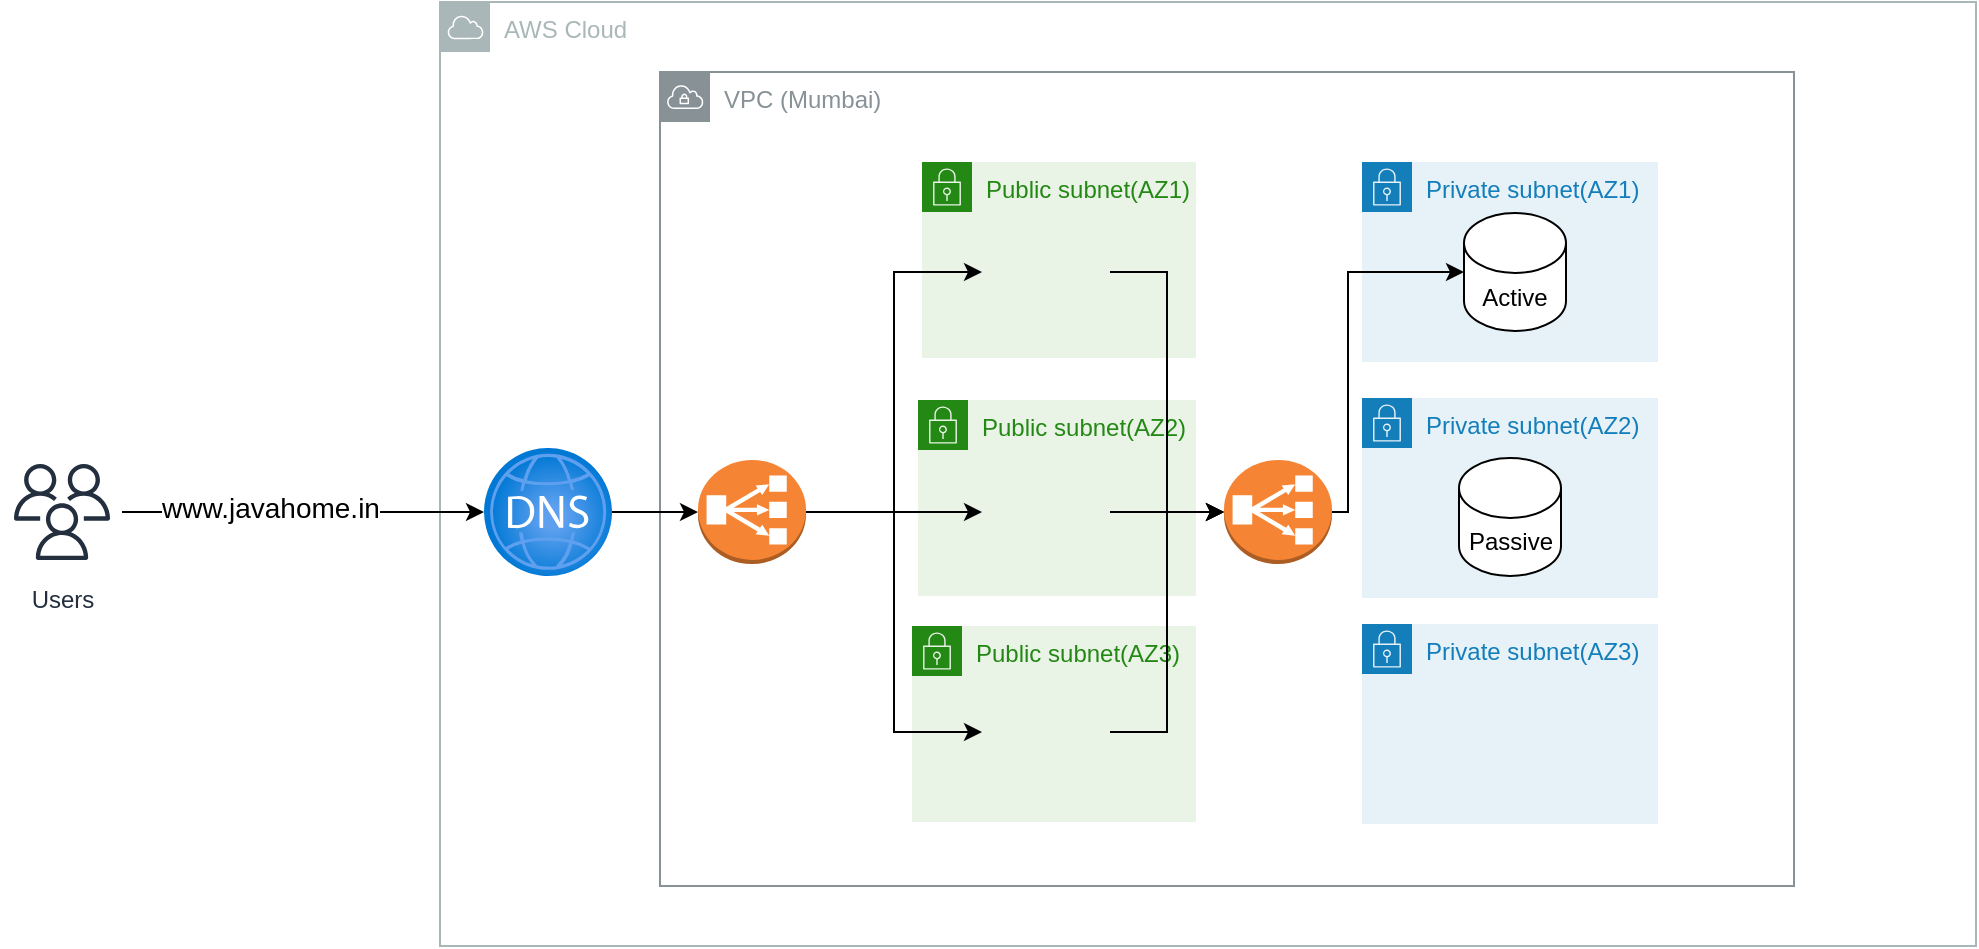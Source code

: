 <mxfile version="15.0.6" type="device"><diagram id="mGABLmeEbQuLott-PdGM" name="Page-1"><mxGraphModel dx="1586" dy="589" grid="0" gridSize="10" guides="1" tooltips="1" connect="1" arrows="1" fold="1" page="0" pageScale="1" pageWidth="827" pageHeight="1169" math="0" shadow="0"><root><mxCell id="0"/><mxCell id="1" parent="0"/><mxCell id="qlp9-ttXKYvfjvt2d7zm-8" value="AWS Cloud" style="outlineConnect=0;gradientColor=none;html=1;whiteSpace=wrap;fontSize=12;fontStyle=0;shape=mxgraph.aws4.group;grIcon=mxgraph.aws4.group_aws_cloud;strokeColor=#AAB7B8;fillColor=none;verticalAlign=top;align=left;spacingLeft=30;fontColor=#AAB7B8;dashed=0;" vertex="1" parent="1"><mxGeometry x="63" y="5" width="768" height="472" as="geometry"/></mxCell><mxCell id="qlp9-ttXKYvfjvt2d7zm-1" value="VPC (Mumbai)" style="outlineConnect=0;gradientColor=none;html=1;whiteSpace=wrap;fontSize=12;fontStyle=0;shape=mxgraph.aws4.group;grIcon=mxgraph.aws4.group_vpc;strokeColor=#879196;fillColor=none;verticalAlign=top;align=left;spacingLeft=30;fontColor=#879196;dashed=0;" vertex="1" parent="1"><mxGeometry x="173" y="40" width="567" height="407" as="geometry"/></mxCell><mxCell id="qlp9-ttXKYvfjvt2d7zm-2" value="Private subnet(AZ1)" style="points=[[0,0],[0.25,0],[0.5,0],[0.75,0],[1,0],[1,0.25],[1,0.5],[1,0.75],[1,1],[0.75,1],[0.5,1],[0.25,1],[0,1],[0,0.75],[0,0.5],[0,0.25]];outlineConnect=0;gradientColor=none;html=1;whiteSpace=wrap;fontSize=12;fontStyle=0;shape=mxgraph.aws4.group;grIcon=mxgraph.aws4.group_security_group;grStroke=0;strokeColor=#147EBA;fillColor=#E6F2F8;verticalAlign=top;align=left;spacingLeft=30;fontColor=#147EBA;dashed=0;" vertex="1" parent="1"><mxGeometry x="524" y="85" width="148" height="100" as="geometry"/></mxCell><mxCell id="qlp9-ttXKYvfjvt2d7zm-3" value="Private subnet(AZ2)" style="points=[[0,0],[0.25,0],[0.5,0],[0.75,0],[1,0],[1,0.25],[1,0.5],[1,0.75],[1,1],[0.75,1],[0.5,1],[0.25,1],[0,1],[0,0.75],[0,0.5],[0,0.25]];outlineConnect=0;gradientColor=none;html=1;whiteSpace=wrap;fontSize=12;fontStyle=0;shape=mxgraph.aws4.group;grIcon=mxgraph.aws4.group_security_group;grStroke=0;strokeColor=#147EBA;fillColor=#E6F2F8;verticalAlign=top;align=left;spacingLeft=30;fontColor=#147EBA;dashed=0;" vertex="1" parent="1"><mxGeometry x="524" y="203" width="148" height="100" as="geometry"/></mxCell><mxCell id="qlp9-ttXKYvfjvt2d7zm-4" value="Private subnet(AZ3)" style="points=[[0,0],[0.25,0],[0.5,0],[0.75,0],[1,0],[1,0.25],[1,0.5],[1,0.75],[1,1],[0.75,1],[0.5,1],[0.25,1],[0,1],[0,0.75],[0,0.5],[0,0.25]];outlineConnect=0;gradientColor=none;html=1;whiteSpace=wrap;fontSize=12;fontStyle=0;shape=mxgraph.aws4.group;grIcon=mxgraph.aws4.group_security_group;grStroke=0;strokeColor=#147EBA;fillColor=#E6F2F8;verticalAlign=top;align=left;spacingLeft=30;fontColor=#147EBA;dashed=0;" vertex="1" parent="1"><mxGeometry x="524" y="316" width="148" height="100" as="geometry"/></mxCell><mxCell id="qlp9-ttXKYvfjvt2d7zm-5" value="Public subnet(AZ1)" style="points=[[0,0],[0.25,0],[0.5,0],[0.75,0],[1,0],[1,0.25],[1,0.5],[1,0.75],[1,1],[0.75,1],[0.5,1],[0.25,1],[0,1],[0,0.75],[0,0.5],[0,0.25]];outlineConnect=0;gradientColor=none;html=1;whiteSpace=wrap;fontSize=12;fontStyle=0;shape=mxgraph.aws4.group;grIcon=mxgraph.aws4.group_security_group;grStroke=0;strokeColor=#248814;fillColor=#E9F3E6;verticalAlign=top;align=left;spacingLeft=30;fontColor=#248814;dashed=0;" vertex="1" parent="1"><mxGeometry x="304" y="85" width="137" height="98" as="geometry"/></mxCell><mxCell id="qlp9-ttXKYvfjvt2d7zm-6" value="Public subnet(AZ2)" style="points=[[0,0],[0.25,0],[0.5,0],[0.75,0],[1,0],[1,0.25],[1,0.5],[1,0.75],[1,1],[0.75,1],[0.5,1],[0.25,1],[0,1],[0,0.75],[0,0.5],[0,0.25]];outlineConnect=0;gradientColor=none;html=1;whiteSpace=wrap;fontSize=12;fontStyle=0;shape=mxgraph.aws4.group;grIcon=mxgraph.aws4.group_security_group;grStroke=0;strokeColor=#248814;fillColor=#E9F3E6;verticalAlign=top;align=left;spacingLeft=30;fontColor=#248814;dashed=0;" vertex="1" parent="1"><mxGeometry x="302" y="204" width="139" height="98" as="geometry"/></mxCell><mxCell id="qlp9-ttXKYvfjvt2d7zm-7" value="Public subnet(AZ3)" style="points=[[0,0],[0.25,0],[0.5,0],[0.75,0],[1,0],[1,0.25],[1,0.5],[1,0.75],[1,1],[0.75,1],[0.5,1],[0.25,1],[0,1],[0,0.75],[0,0.5],[0,0.25]];outlineConnect=0;gradientColor=none;html=1;whiteSpace=wrap;fontSize=12;fontStyle=0;shape=mxgraph.aws4.group;grIcon=mxgraph.aws4.group_security_group;grStroke=0;strokeColor=#248814;fillColor=#E9F3E6;verticalAlign=top;align=left;spacingLeft=30;fontColor=#248814;dashed=0;" vertex="1" parent="1"><mxGeometry x="299" y="317" width="142" height="98" as="geometry"/></mxCell><mxCell id="qlp9-ttXKYvfjvt2d7zm-29" style="edgeStyle=orthogonalEdgeStyle;rounded=0;orthogonalLoop=1;jettySize=auto;html=1;exitX=1;exitY=0.5;exitDx=0;exitDy=0;entryX=0;entryY=0.5;entryDx=0;entryDy=0;entryPerimeter=0;" edge="1" parent="1" source="qlp9-ttXKYvfjvt2d7zm-9" target="qlp9-ttXKYvfjvt2d7zm-26"><mxGeometry relative="1" as="geometry"/></mxCell><mxCell id="qlp9-ttXKYvfjvt2d7zm-9" value="" style="shape=image;html=1;verticalAlign=top;verticalLabelPosition=bottom;labelBackgroundColor=#ffffff;imageAspect=0;aspect=fixed;image=https://cdn2.iconfinder.com/data/icons/amazon-aws-stencils/100/Compute__Networking_copy_Amazon_EC2_Instance-128.png" vertex="1" parent="1"><mxGeometry x="334" y="108" width="64" height="64" as="geometry"/></mxCell><mxCell id="qlp9-ttXKYvfjvt2d7zm-27" style="edgeStyle=orthogonalEdgeStyle;rounded=0;orthogonalLoop=1;jettySize=auto;html=1;exitX=1;exitY=0.5;exitDx=0;exitDy=0;entryX=0;entryY=0.5;entryDx=0;entryDy=0;entryPerimeter=0;" edge="1" parent="1" source="qlp9-ttXKYvfjvt2d7zm-10" target="qlp9-ttXKYvfjvt2d7zm-26"><mxGeometry relative="1" as="geometry"/></mxCell><mxCell id="qlp9-ttXKYvfjvt2d7zm-10" value="" style="shape=image;html=1;verticalAlign=top;verticalLabelPosition=bottom;labelBackgroundColor=#ffffff;imageAspect=0;aspect=fixed;image=https://cdn2.iconfinder.com/data/icons/amazon-aws-stencils/100/Compute__Networking_copy_Amazon_EC2_Instance-128.png" vertex="1" parent="1"><mxGeometry x="334" y="228" width="64" height="64" as="geometry"/></mxCell><mxCell id="qlp9-ttXKYvfjvt2d7zm-30" style="edgeStyle=orthogonalEdgeStyle;rounded=0;orthogonalLoop=1;jettySize=auto;html=1;exitX=1;exitY=0.5;exitDx=0;exitDy=0;entryX=0;entryY=0.5;entryDx=0;entryDy=0;entryPerimeter=0;" edge="1" parent="1" source="qlp9-ttXKYvfjvt2d7zm-11" target="qlp9-ttXKYvfjvt2d7zm-26"><mxGeometry relative="1" as="geometry"/></mxCell><mxCell id="qlp9-ttXKYvfjvt2d7zm-11" value="" style="shape=image;html=1;verticalAlign=top;verticalLabelPosition=bottom;labelBackgroundColor=#ffffff;imageAspect=0;aspect=fixed;image=https://cdn2.iconfinder.com/data/icons/amazon-aws-stencils/100/Compute__Networking_copy_Amazon_EC2_Instance-128.png" vertex="1" parent="1"><mxGeometry x="334" y="338" width="64" height="64" as="geometry"/></mxCell><mxCell id="qlp9-ttXKYvfjvt2d7zm-13" style="edgeStyle=orthogonalEdgeStyle;rounded=0;orthogonalLoop=1;jettySize=auto;html=1;entryX=0;entryY=0.5;entryDx=0;entryDy=0;" edge="1" parent="1" source="qlp9-ttXKYvfjvt2d7zm-12" target="qlp9-ttXKYvfjvt2d7zm-9"><mxGeometry relative="1" as="geometry"/></mxCell><mxCell id="qlp9-ttXKYvfjvt2d7zm-14" style="edgeStyle=orthogonalEdgeStyle;rounded=0;orthogonalLoop=1;jettySize=auto;html=1;" edge="1" parent="1" source="qlp9-ttXKYvfjvt2d7zm-12" target="qlp9-ttXKYvfjvt2d7zm-10"><mxGeometry relative="1" as="geometry"/></mxCell><mxCell id="qlp9-ttXKYvfjvt2d7zm-15" style="edgeStyle=orthogonalEdgeStyle;rounded=0;orthogonalLoop=1;jettySize=auto;html=1;entryX=0;entryY=0.5;entryDx=0;entryDy=0;" edge="1" parent="1" source="qlp9-ttXKYvfjvt2d7zm-12" target="qlp9-ttXKYvfjvt2d7zm-11"><mxGeometry relative="1" as="geometry"/></mxCell><mxCell id="qlp9-ttXKYvfjvt2d7zm-12" value="" style="outlineConnect=0;dashed=0;verticalLabelPosition=bottom;verticalAlign=top;align=center;html=1;shape=mxgraph.aws3.classic_load_balancer;fillColor=#F58534;gradientColor=none;" vertex="1" parent="1"><mxGeometry x="192" y="234" width="54" height="52" as="geometry"/></mxCell><mxCell id="qlp9-ttXKYvfjvt2d7zm-16" value="Active" style="shape=cylinder3;whiteSpace=wrap;html=1;boundedLbl=1;backgroundOutline=1;size=15;" vertex="1" parent="1"><mxGeometry x="575" y="110.5" width="51" height="59" as="geometry"/></mxCell><mxCell id="qlp9-ttXKYvfjvt2d7zm-17" value="Passive" style="shape=cylinder3;whiteSpace=wrap;html=1;boundedLbl=1;backgroundOutline=1;size=15;" vertex="1" parent="1"><mxGeometry x="572.5" y="233" width="51" height="59" as="geometry"/></mxCell><mxCell id="qlp9-ttXKYvfjvt2d7zm-19" style="edgeStyle=orthogonalEdgeStyle;rounded=0;orthogonalLoop=1;jettySize=auto;html=1;" edge="1" parent="1" source="qlp9-ttXKYvfjvt2d7zm-18" target="qlp9-ttXKYvfjvt2d7zm-12"><mxGeometry relative="1" as="geometry"/></mxCell><mxCell id="qlp9-ttXKYvfjvt2d7zm-18" value="" style="aspect=fixed;html=1;points=[];align=center;image;fontSize=12;image=img/lib/azure2/networking/DNS_Zones.svg;" vertex="1" parent="1"><mxGeometry x="85" y="228" width="64" height="64" as="geometry"/></mxCell><mxCell id="qlp9-ttXKYvfjvt2d7zm-23" style="edgeStyle=orthogonalEdgeStyle;rounded=0;orthogonalLoop=1;jettySize=auto;html=1;" edge="1" parent="1" source="qlp9-ttXKYvfjvt2d7zm-22" target="qlp9-ttXKYvfjvt2d7zm-18"><mxGeometry relative="1" as="geometry"/></mxCell><mxCell id="qlp9-ttXKYvfjvt2d7zm-24" value="&lt;font style=&quot;font-size: 14px&quot;&gt;www.javahome.in&lt;/font&gt;" style="edgeLabel;html=1;align=center;verticalAlign=middle;resizable=0;points=[];" vertex="1" connectable="0" parent="qlp9-ttXKYvfjvt2d7zm-23"><mxGeometry x="-0.182" y="2" relative="1" as="geometry"><mxPoint as="offset"/></mxGeometry></mxCell><mxCell id="qlp9-ttXKYvfjvt2d7zm-22" value="Users" style="outlineConnect=0;fontColor=#232F3E;gradientColor=none;strokeColor=#232F3E;fillColor=#ffffff;dashed=0;verticalLabelPosition=bottom;verticalAlign=top;align=center;html=1;fontSize=12;fontStyle=0;aspect=fixed;shape=mxgraph.aws4.resourceIcon;resIcon=mxgraph.aws4.users;" vertex="1" parent="1"><mxGeometry x="-156" y="230" width="60" height="60" as="geometry"/></mxCell><mxCell id="qlp9-ttXKYvfjvt2d7zm-31" style="edgeStyle=orthogonalEdgeStyle;rounded=0;orthogonalLoop=1;jettySize=auto;html=1;exitX=1;exitY=0.5;exitDx=0;exitDy=0;exitPerimeter=0;entryX=0;entryY=0.5;entryDx=0;entryDy=0;entryPerimeter=0;" edge="1" parent="1" source="qlp9-ttXKYvfjvt2d7zm-26" target="qlp9-ttXKYvfjvt2d7zm-16"><mxGeometry relative="1" as="geometry"><Array as="points"><mxPoint x="517" y="260"/><mxPoint x="517" y="140"/></Array></mxGeometry></mxCell><mxCell id="qlp9-ttXKYvfjvt2d7zm-26" value="" style="outlineConnect=0;dashed=0;verticalLabelPosition=bottom;verticalAlign=top;align=center;html=1;shape=mxgraph.aws3.classic_load_balancer;fillColor=#F58534;gradientColor=none;" vertex="1" parent="1"><mxGeometry x="455" y="234" width="54" height="52" as="geometry"/></mxCell></root></mxGraphModel></diagram></mxfile>